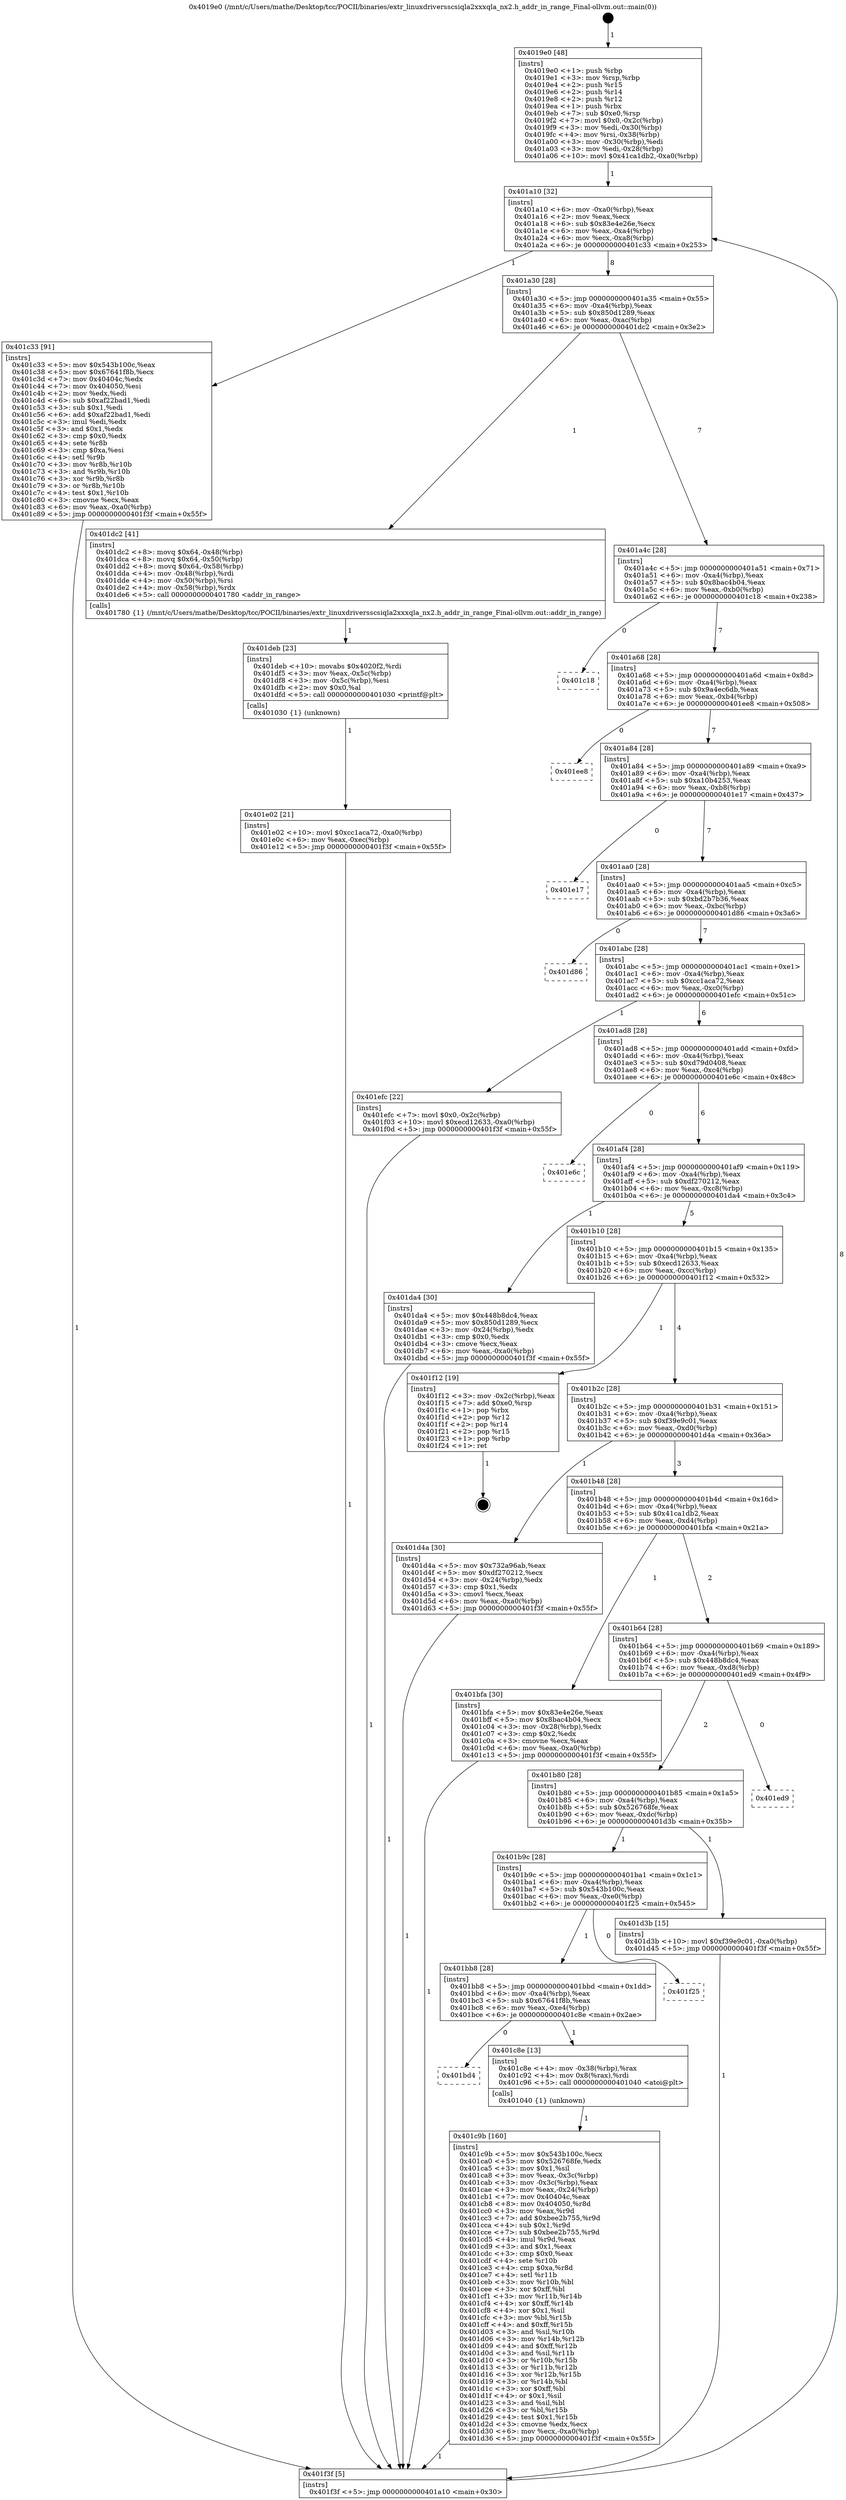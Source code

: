 digraph "0x4019e0" {
  label = "0x4019e0 (/mnt/c/Users/mathe/Desktop/tcc/POCII/binaries/extr_linuxdriversscsiqla2xxxqla_nx2.h_addr_in_range_Final-ollvm.out::main(0))"
  labelloc = "t"
  node[shape=record]

  Entry [label="",width=0.3,height=0.3,shape=circle,fillcolor=black,style=filled]
  "0x401a10" [label="{
     0x401a10 [32]\l
     | [instrs]\l
     &nbsp;&nbsp;0x401a10 \<+6\>: mov -0xa0(%rbp),%eax\l
     &nbsp;&nbsp;0x401a16 \<+2\>: mov %eax,%ecx\l
     &nbsp;&nbsp;0x401a18 \<+6\>: sub $0x83e4e26e,%ecx\l
     &nbsp;&nbsp;0x401a1e \<+6\>: mov %eax,-0xa4(%rbp)\l
     &nbsp;&nbsp;0x401a24 \<+6\>: mov %ecx,-0xa8(%rbp)\l
     &nbsp;&nbsp;0x401a2a \<+6\>: je 0000000000401c33 \<main+0x253\>\l
  }"]
  "0x401c33" [label="{
     0x401c33 [91]\l
     | [instrs]\l
     &nbsp;&nbsp;0x401c33 \<+5\>: mov $0x543b100c,%eax\l
     &nbsp;&nbsp;0x401c38 \<+5\>: mov $0x67641f8b,%ecx\l
     &nbsp;&nbsp;0x401c3d \<+7\>: mov 0x40404c,%edx\l
     &nbsp;&nbsp;0x401c44 \<+7\>: mov 0x404050,%esi\l
     &nbsp;&nbsp;0x401c4b \<+2\>: mov %edx,%edi\l
     &nbsp;&nbsp;0x401c4d \<+6\>: sub $0xaf22bad1,%edi\l
     &nbsp;&nbsp;0x401c53 \<+3\>: sub $0x1,%edi\l
     &nbsp;&nbsp;0x401c56 \<+6\>: add $0xaf22bad1,%edi\l
     &nbsp;&nbsp;0x401c5c \<+3\>: imul %edi,%edx\l
     &nbsp;&nbsp;0x401c5f \<+3\>: and $0x1,%edx\l
     &nbsp;&nbsp;0x401c62 \<+3\>: cmp $0x0,%edx\l
     &nbsp;&nbsp;0x401c65 \<+4\>: sete %r8b\l
     &nbsp;&nbsp;0x401c69 \<+3\>: cmp $0xa,%esi\l
     &nbsp;&nbsp;0x401c6c \<+4\>: setl %r9b\l
     &nbsp;&nbsp;0x401c70 \<+3\>: mov %r8b,%r10b\l
     &nbsp;&nbsp;0x401c73 \<+3\>: and %r9b,%r10b\l
     &nbsp;&nbsp;0x401c76 \<+3\>: xor %r9b,%r8b\l
     &nbsp;&nbsp;0x401c79 \<+3\>: or %r8b,%r10b\l
     &nbsp;&nbsp;0x401c7c \<+4\>: test $0x1,%r10b\l
     &nbsp;&nbsp;0x401c80 \<+3\>: cmovne %ecx,%eax\l
     &nbsp;&nbsp;0x401c83 \<+6\>: mov %eax,-0xa0(%rbp)\l
     &nbsp;&nbsp;0x401c89 \<+5\>: jmp 0000000000401f3f \<main+0x55f\>\l
  }"]
  "0x401a30" [label="{
     0x401a30 [28]\l
     | [instrs]\l
     &nbsp;&nbsp;0x401a30 \<+5\>: jmp 0000000000401a35 \<main+0x55\>\l
     &nbsp;&nbsp;0x401a35 \<+6\>: mov -0xa4(%rbp),%eax\l
     &nbsp;&nbsp;0x401a3b \<+5\>: sub $0x850d1289,%eax\l
     &nbsp;&nbsp;0x401a40 \<+6\>: mov %eax,-0xac(%rbp)\l
     &nbsp;&nbsp;0x401a46 \<+6\>: je 0000000000401dc2 \<main+0x3e2\>\l
  }"]
  Exit [label="",width=0.3,height=0.3,shape=circle,fillcolor=black,style=filled,peripheries=2]
  "0x401dc2" [label="{
     0x401dc2 [41]\l
     | [instrs]\l
     &nbsp;&nbsp;0x401dc2 \<+8\>: movq $0x64,-0x48(%rbp)\l
     &nbsp;&nbsp;0x401dca \<+8\>: movq $0x64,-0x50(%rbp)\l
     &nbsp;&nbsp;0x401dd2 \<+8\>: movq $0x64,-0x58(%rbp)\l
     &nbsp;&nbsp;0x401dda \<+4\>: mov -0x48(%rbp),%rdi\l
     &nbsp;&nbsp;0x401dde \<+4\>: mov -0x50(%rbp),%rsi\l
     &nbsp;&nbsp;0x401de2 \<+4\>: mov -0x58(%rbp),%rdx\l
     &nbsp;&nbsp;0x401de6 \<+5\>: call 0000000000401780 \<addr_in_range\>\l
     | [calls]\l
     &nbsp;&nbsp;0x401780 \{1\} (/mnt/c/Users/mathe/Desktop/tcc/POCII/binaries/extr_linuxdriversscsiqla2xxxqla_nx2.h_addr_in_range_Final-ollvm.out::addr_in_range)\l
  }"]
  "0x401a4c" [label="{
     0x401a4c [28]\l
     | [instrs]\l
     &nbsp;&nbsp;0x401a4c \<+5\>: jmp 0000000000401a51 \<main+0x71\>\l
     &nbsp;&nbsp;0x401a51 \<+6\>: mov -0xa4(%rbp),%eax\l
     &nbsp;&nbsp;0x401a57 \<+5\>: sub $0x8bac4b04,%eax\l
     &nbsp;&nbsp;0x401a5c \<+6\>: mov %eax,-0xb0(%rbp)\l
     &nbsp;&nbsp;0x401a62 \<+6\>: je 0000000000401c18 \<main+0x238\>\l
  }"]
  "0x401e02" [label="{
     0x401e02 [21]\l
     | [instrs]\l
     &nbsp;&nbsp;0x401e02 \<+10\>: movl $0xcc1aca72,-0xa0(%rbp)\l
     &nbsp;&nbsp;0x401e0c \<+6\>: mov %eax,-0xec(%rbp)\l
     &nbsp;&nbsp;0x401e12 \<+5\>: jmp 0000000000401f3f \<main+0x55f\>\l
  }"]
  "0x401c18" [label="{
     0x401c18\l
  }", style=dashed]
  "0x401a68" [label="{
     0x401a68 [28]\l
     | [instrs]\l
     &nbsp;&nbsp;0x401a68 \<+5\>: jmp 0000000000401a6d \<main+0x8d\>\l
     &nbsp;&nbsp;0x401a6d \<+6\>: mov -0xa4(%rbp),%eax\l
     &nbsp;&nbsp;0x401a73 \<+5\>: sub $0x9a4ec6db,%eax\l
     &nbsp;&nbsp;0x401a78 \<+6\>: mov %eax,-0xb4(%rbp)\l
     &nbsp;&nbsp;0x401a7e \<+6\>: je 0000000000401ee8 \<main+0x508\>\l
  }"]
  "0x401deb" [label="{
     0x401deb [23]\l
     | [instrs]\l
     &nbsp;&nbsp;0x401deb \<+10\>: movabs $0x4020f2,%rdi\l
     &nbsp;&nbsp;0x401df5 \<+3\>: mov %eax,-0x5c(%rbp)\l
     &nbsp;&nbsp;0x401df8 \<+3\>: mov -0x5c(%rbp),%esi\l
     &nbsp;&nbsp;0x401dfb \<+2\>: mov $0x0,%al\l
     &nbsp;&nbsp;0x401dfd \<+5\>: call 0000000000401030 \<printf@plt\>\l
     | [calls]\l
     &nbsp;&nbsp;0x401030 \{1\} (unknown)\l
  }"]
  "0x401ee8" [label="{
     0x401ee8\l
  }", style=dashed]
  "0x401a84" [label="{
     0x401a84 [28]\l
     | [instrs]\l
     &nbsp;&nbsp;0x401a84 \<+5\>: jmp 0000000000401a89 \<main+0xa9\>\l
     &nbsp;&nbsp;0x401a89 \<+6\>: mov -0xa4(%rbp),%eax\l
     &nbsp;&nbsp;0x401a8f \<+5\>: sub $0xa10b4253,%eax\l
     &nbsp;&nbsp;0x401a94 \<+6\>: mov %eax,-0xb8(%rbp)\l
     &nbsp;&nbsp;0x401a9a \<+6\>: je 0000000000401e17 \<main+0x437\>\l
  }"]
  "0x401c9b" [label="{
     0x401c9b [160]\l
     | [instrs]\l
     &nbsp;&nbsp;0x401c9b \<+5\>: mov $0x543b100c,%ecx\l
     &nbsp;&nbsp;0x401ca0 \<+5\>: mov $0x526768fe,%edx\l
     &nbsp;&nbsp;0x401ca5 \<+3\>: mov $0x1,%sil\l
     &nbsp;&nbsp;0x401ca8 \<+3\>: mov %eax,-0x3c(%rbp)\l
     &nbsp;&nbsp;0x401cab \<+3\>: mov -0x3c(%rbp),%eax\l
     &nbsp;&nbsp;0x401cae \<+3\>: mov %eax,-0x24(%rbp)\l
     &nbsp;&nbsp;0x401cb1 \<+7\>: mov 0x40404c,%eax\l
     &nbsp;&nbsp;0x401cb8 \<+8\>: mov 0x404050,%r8d\l
     &nbsp;&nbsp;0x401cc0 \<+3\>: mov %eax,%r9d\l
     &nbsp;&nbsp;0x401cc3 \<+7\>: add $0xbee2b755,%r9d\l
     &nbsp;&nbsp;0x401cca \<+4\>: sub $0x1,%r9d\l
     &nbsp;&nbsp;0x401cce \<+7\>: sub $0xbee2b755,%r9d\l
     &nbsp;&nbsp;0x401cd5 \<+4\>: imul %r9d,%eax\l
     &nbsp;&nbsp;0x401cd9 \<+3\>: and $0x1,%eax\l
     &nbsp;&nbsp;0x401cdc \<+3\>: cmp $0x0,%eax\l
     &nbsp;&nbsp;0x401cdf \<+4\>: sete %r10b\l
     &nbsp;&nbsp;0x401ce3 \<+4\>: cmp $0xa,%r8d\l
     &nbsp;&nbsp;0x401ce7 \<+4\>: setl %r11b\l
     &nbsp;&nbsp;0x401ceb \<+3\>: mov %r10b,%bl\l
     &nbsp;&nbsp;0x401cee \<+3\>: xor $0xff,%bl\l
     &nbsp;&nbsp;0x401cf1 \<+3\>: mov %r11b,%r14b\l
     &nbsp;&nbsp;0x401cf4 \<+4\>: xor $0xff,%r14b\l
     &nbsp;&nbsp;0x401cf8 \<+4\>: xor $0x1,%sil\l
     &nbsp;&nbsp;0x401cfc \<+3\>: mov %bl,%r15b\l
     &nbsp;&nbsp;0x401cff \<+4\>: and $0xff,%r15b\l
     &nbsp;&nbsp;0x401d03 \<+3\>: and %sil,%r10b\l
     &nbsp;&nbsp;0x401d06 \<+3\>: mov %r14b,%r12b\l
     &nbsp;&nbsp;0x401d09 \<+4\>: and $0xff,%r12b\l
     &nbsp;&nbsp;0x401d0d \<+3\>: and %sil,%r11b\l
     &nbsp;&nbsp;0x401d10 \<+3\>: or %r10b,%r15b\l
     &nbsp;&nbsp;0x401d13 \<+3\>: or %r11b,%r12b\l
     &nbsp;&nbsp;0x401d16 \<+3\>: xor %r12b,%r15b\l
     &nbsp;&nbsp;0x401d19 \<+3\>: or %r14b,%bl\l
     &nbsp;&nbsp;0x401d1c \<+3\>: xor $0xff,%bl\l
     &nbsp;&nbsp;0x401d1f \<+4\>: or $0x1,%sil\l
     &nbsp;&nbsp;0x401d23 \<+3\>: and %sil,%bl\l
     &nbsp;&nbsp;0x401d26 \<+3\>: or %bl,%r15b\l
     &nbsp;&nbsp;0x401d29 \<+4\>: test $0x1,%r15b\l
     &nbsp;&nbsp;0x401d2d \<+3\>: cmovne %edx,%ecx\l
     &nbsp;&nbsp;0x401d30 \<+6\>: mov %ecx,-0xa0(%rbp)\l
     &nbsp;&nbsp;0x401d36 \<+5\>: jmp 0000000000401f3f \<main+0x55f\>\l
  }"]
  "0x401e17" [label="{
     0x401e17\l
  }", style=dashed]
  "0x401aa0" [label="{
     0x401aa0 [28]\l
     | [instrs]\l
     &nbsp;&nbsp;0x401aa0 \<+5\>: jmp 0000000000401aa5 \<main+0xc5\>\l
     &nbsp;&nbsp;0x401aa5 \<+6\>: mov -0xa4(%rbp),%eax\l
     &nbsp;&nbsp;0x401aab \<+5\>: sub $0xbd2b7b36,%eax\l
     &nbsp;&nbsp;0x401ab0 \<+6\>: mov %eax,-0xbc(%rbp)\l
     &nbsp;&nbsp;0x401ab6 \<+6\>: je 0000000000401d86 \<main+0x3a6\>\l
  }"]
  "0x401bd4" [label="{
     0x401bd4\l
  }", style=dashed]
  "0x401d86" [label="{
     0x401d86\l
  }", style=dashed]
  "0x401abc" [label="{
     0x401abc [28]\l
     | [instrs]\l
     &nbsp;&nbsp;0x401abc \<+5\>: jmp 0000000000401ac1 \<main+0xe1\>\l
     &nbsp;&nbsp;0x401ac1 \<+6\>: mov -0xa4(%rbp),%eax\l
     &nbsp;&nbsp;0x401ac7 \<+5\>: sub $0xcc1aca72,%eax\l
     &nbsp;&nbsp;0x401acc \<+6\>: mov %eax,-0xc0(%rbp)\l
     &nbsp;&nbsp;0x401ad2 \<+6\>: je 0000000000401efc \<main+0x51c\>\l
  }"]
  "0x401c8e" [label="{
     0x401c8e [13]\l
     | [instrs]\l
     &nbsp;&nbsp;0x401c8e \<+4\>: mov -0x38(%rbp),%rax\l
     &nbsp;&nbsp;0x401c92 \<+4\>: mov 0x8(%rax),%rdi\l
     &nbsp;&nbsp;0x401c96 \<+5\>: call 0000000000401040 \<atoi@plt\>\l
     | [calls]\l
     &nbsp;&nbsp;0x401040 \{1\} (unknown)\l
  }"]
  "0x401efc" [label="{
     0x401efc [22]\l
     | [instrs]\l
     &nbsp;&nbsp;0x401efc \<+7\>: movl $0x0,-0x2c(%rbp)\l
     &nbsp;&nbsp;0x401f03 \<+10\>: movl $0xecd12633,-0xa0(%rbp)\l
     &nbsp;&nbsp;0x401f0d \<+5\>: jmp 0000000000401f3f \<main+0x55f\>\l
  }"]
  "0x401ad8" [label="{
     0x401ad8 [28]\l
     | [instrs]\l
     &nbsp;&nbsp;0x401ad8 \<+5\>: jmp 0000000000401add \<main+0xfd\>\l
     &nbsp;&nbsp;0x401add \<+6\>: mov -0xa4(%rbp),%eax\l
     &nbsp;&nbsp;0x401ae3 \<+5\>: sub $0xd79d0408,%eax\l
     &nbsp;&nbsp;0x401ae8 \<+6\>: mov %eax,-0xc4(%rbp)\l
     &nbsp;&nbsp;0x401aee \<+6\>: je 0000000000401e6c \<main+0x48c\>\l
  }"]
  "0x401bb8" [label="{
     0x401bb8 [28]\l
     | [instrs]\l
     &nbsp;&nbsp;0x401bb8 \<+5\>: jmp 0000000000401bbd \<main+0x1dd\>\l
     &nbsp;&nbsp;0x401bbd \<+6\>: mov -0xa4(%rbp),%eax\l
     &nbsp;&nbsp;0x401bc3 \<+5\>: sub $0x67641f8b,%eax\l
     &nbsp;&nbsp;0x401bc8 \<+6\>: mov %eax,-0xe4(%rbp)\l
     &nbsp;&nbsp;0x401bce \<+6\>: je 0000000000401c8e \<main+0x2ae\>\l
  }"]
  "0x401e6c" [label="{
     0x401e6c\l
  }", style=dashed]
  "0x401af4" [label="{
     0x401af4 [28]\l
     | [instrs]\l
     &nbsp;&nbsp;0x401af4 \<+5\>: jmp 0000000000401af9 \<main+0x119\>\l
     &nbsp;&nbsp;0x401af9 \<+6\>: mov -0xa4(%rbp),%eax\l
     &nbsp;&nbsp;0x401aff \<+5\>: sub $0xdf270212,%eax\l
     &nbsp;&nbsp;0x401b04 \<+6\>: mov %eax,-0xc8(%rbp)\l
     &nbsp;&nbsp;0x401b0a \<+6\>: je 0000000000401da4 \<main+0x3c4\>\l
  }"]
  "0x401f25" [label="{
     0x401f25\l
  }", style=dashed]
  "0x401da4" [label="{
     0x401da4 [30]\l
     | [instrs]\l
     &nbsp;&nbsp;0x401da4 \<+5\>: mov $0x448b8dc4,%eax\l
     &nbsp;&nbsp;0x401da9 \<+5\>: mov $0x850d1289,%ecx\l
     &nbsp;&nbsp;0x401dae \<+3\>: mov -0x24(%rbp),%edx\l
     &nbsp;&nbsp;0x401db1 \<+3\>: cmp $0x0,%edx\l
     &nbsp;&nbsp;0x401db4 \<+3\>: cmove %ecx,%eax\l
     &nbsp;&nbsp;0x401db7 \<+6\>: mov %eax,-0xa0(%rbp)\l
     &nbsp;&nbsp;0x401dbd \<+5\>: jmp 0000000000401f3f \<main+0x55f\>\l
  }"]
  "0x401b10" [label="{
     0x401b10 [28]\l
     | [instrs]\l
     &nbsp;&nbsp;0x401b10 \<+5\>: jmp 0000000000401b15 \<main+0x135\>\l
     &nbsp;&nbsp;0x401b15 \<+6\>: mov -0xa4(%rbp),%eax\l
     &nbsp;&nbsp;0x401b1b \<+5\>: sub $0xecd12633,%eax\l
     &nbsp;&nbsp;0x401b20 \<+6\>: mov %eax,-0xcc(%rbp)\l
     &nbsp;&nbsp;0x401b26 \<+6\>: je 0000000000401f12 \<main+0x532\>\l
  }"]
  "0x401b9c" [label="{
     0x401b9c [28]\l
     | [instrs]\l
     &nbsp;&nbsp;0x401b9c \<+5\>: jmp 0000000000401ba1 \<main+0x1c1\>\l
     &nbsp;&nbsp;0x401ba1 \<+6\>: mov -0xa4(%rbp),%eax\l
     &nbsp;&nbsp;0x401ba7 \<+5\>: sub $0x543b100c,%eax\l
     &nbsp;&nbsp;0x401bac \<+6\>: mov %eax,-0xe0(%rbp)\l
     &nbsp;&nbsp;0x401bb2 \<+6\>: je 0000000000401f25 \<main+0x545\>\l
  }"]
  "0x401f12" [label="{
     0x401f12 [19]\l
     | [instrs]\l
     &nbsp;&nbsp;0x401f12 \<+3\>: mov -0x2c(%rbp),%eax\l
     &nbsp;&nbsp;0x401f15 \<+7\>: add $0xe0,%rsp\l
     &nbsp;&nbsp;0x401f1c \<+1\>: pop %rbx\l
     &nbsp;&nbsp;0x401f1d \<+2\>: pop %r12\l
     &nbsp;&nbsp;0x401f1f \<+2\>: pop %r14\l
     &nbsp;&nbsp;0x401f21 \<+2\>: pop %r15\l
     &nbsp;&nbsp;0x401f23 \<+1\>: pop %rbp\l
     &nbsp;&nbsp;0x401f24 \<+1\>: ret\l
  }"]
  "0x401b2c" [label="{
     0x401b2c [28]\l
     | [instrs]\l
     &nbsp;&nbsp;0x401b2c \<+5\>: jmp 0000000000401b31 \<main+0x151\>\l
     &nbsp;&nbsp;0x401b31 \<+6\>: mov -0xa4(%rbp),%eax\l
     &nbsp;&nbsp;0x401b37 \<+5\>: sub $0xf39e9c01,%eax\l
     &nbsp;&nbsp;0x401b3c \<+6\>: mov %eax,-0xd0(%rbp)\l
     &nbsp;&nbsp;0x401b42 \<+6\>: je 0000000000401d4a \<main+0x36a\>\l
  }"]
  "0x401d3b" [label="{
     0x401d3b [15]\l
     | [instrs]\l
     &nbsp;&nbsp;0x401d3b \<+10\>: movl $0xf39e9c01,-0xa0(%rbp)\l
     &nbsp;&nbsp;0x401d45 \<+5\>: jmp 0000000000401f3f \<main+0x55f\>\l
  }"]
  "0x401d4a" [label="{
     0x401d4a [30]\l
     | [instrs]\l
     &nbsp;&nbsp;0x401d4a \<+5\>: mov $0x732a96ab,%eax\l
     &nbsp;&nbsp;0x401d4f \<+5\>: mov $0xdf270212,%ecx\l
     &nbsp;&nbsp;0x401d54 \<+3\>: mov -0x24(%rbp),%edx\l
     &nbsp;&nbsp;0x401d57 \<+3\>: cmp $0x1,%edx\l
     &nbsp;&nbsp;0x401d5a \<+3\>: cmovl %ecx,%eax\l
     &nbsp;&nbsp;0x401d5d \<+6\>: mov %eax,-0xa0(%rbp)\l
     &nbsp;&nbsp;0x401d63 \<+5\>: jmp 0000000000401f3f \<main+0x55f\>\l
  }"]
  "0x401b48" [label="{
     0x401b48 [28]\l
     | [instrs]\l
     &nbsp;&nbsp;0x401b48 \<+5\>: jmp 0000000000401b4d \<main+0x16d\>\l
     &nbsp;&nbsp;0x401b4d \<+6\>: mov -0xa4(%rbp),%eax\l
     &nbsp;&nbsp;0x401b53 \<+5\>: sub $0x41ca1db2,%eax\l
     &nbsp;&nbsp;0x401b58 \<+6\>: mov %eax,-0xd4(%rbp)\l
     &nbsp;&nbsp;0x401b5e \<+6\>: je 0000000000401bfa \<main+0x21a\>\l
  }"]
  "0x401b80" [label="{
     0x401b80 [28]\l
     | [instrs]\l
     &nbsp;&nbsp;0x401b80 \<+5\>: jmp 0000000000401b85 \<main+0x1a5\>\l
     &nbsp;&nbsp;0x401b85 \<+6\>: mov -0xa4(%rbp),%eax\l
     &nbsp;&nbsp;0x401b8b \<+5\>: sub $0x526768fe,%eax\l
     &nbsp;&nbsp;0x401b90 \<+6\>: mov %eax,-0xdc(%rbp)\l
     &nbsp;&nbsp;0x401b96 \<+6\>: je 0000000000401d3b \<main+0x35b\>\l
  }"]
  "0x401bfa" [label="{
     0x401bfa [30]\l
     | [instrs]\l
     &nbsp;&nbsp;0x401bfa \<+5\>: mov $0x83e4e26e,%eax\l
     &nbsp;&nbsp;0x401bff \<+5\>: mov $0x8bac4b04,%ecx\l
     &nbsp;&nbsp;0x401c04 \<+3\>: mov -0x28(%rbp),%edx\l
     &nbsp;&nbsp;0x401c07 \<+3\>: cmp $0x2,%edx\l
     &nbsp;&nbsp;0x401c0a \<+3\>: cmovne %ecx,%eax\l
     &nbsp;&nbsp;0x401c0d \<+6\>: mov %eax,-0xa0(%rbp)\l
     &nbsp;&nbsp;0x401c13 \<+5\>: jmp 0000000000401f3f \<main+0x55f\>\l
  }"]
  "0x401b64" [label="{
     0x401b64 [28]\l
     | [instrs]\l
     &nbsp;&nbsp;0x401b64 \<+5\>: jmp 0000000000401b69 \<main+0x189\>\l
     &nbsp;&nbsp;0x401b69 \<+6\>: mov -0xa4(%rbp),%eax\l
     &nbsp;&nbsp;0x401b6f \<+5\>: sub $0x448b8dc4,%eax\l
     &nbsp;&nbsp;0x401b74 \<+6\>: mov %eax,-0xd8(%rbp)\l
     &nbsp;&nbsp;0x401b7a \<+6\>: je 0000000000401ed9 \<main+0x4f9\>\l
  }"]
  "0x401f3f" [label="{
     0x401f3f [5]\l
     | [instrs]\l
     &nbsp;&nbsp;0x401f3f \<+5\>: jmp 0000000000401a10 \<main+0x30\>\l
  }"]
  "0x4019e0" [label="{
     0x4019e0 [48]\l
     | [instrs]\l
     &nbsp;&nbsp;0x4019e0 \<+1\>: push %rbp\l
     &nbsp;&nbsp;0x4019e1 \<+3\>: mov %rsp,%rbp\l
     &nbsp;&nbsp;0x4019e4 \<+2\>: push %r15\l
     &nbsp;&nbsp;0x4019e6 \<+2\>: push %r14\l
     &nbsp;&nbsp;0x4019e8 \<+2\>: push %r12\l
     &nbsp;&nbsp;0x4019ea \<+1\>: push %rbx\l
     &nbsp;&nbsp;0x4019eb \<+7\>: sub $0xe0,%rsp\l
     &nbsp;&nbsp;0x4019f2 \<+7\>: movl $0x0,-0x2c(%rbp)\l
     &nbsp;&nbsp;0x4019f9 \<+3\>: mov %edi,-0x30(%rbp)\l
     &nbsp;&nbsp;0x4019fc \<+4\>: mov %rsi,-0x38(%rbp)\l
     &nbsp;&nbsp;0x401a00 \<+3\>: mov -0x30(%rbp),%edi\l
     &nbsp;&nbsp;0x401a03 \<+3\>: mov %edi,-0x28(%rbp)\l
     &nbsp;&nbsp;0x401a06 \<+10\>: movl $0x41ca1db2,-0xa0(%rbp)\l
  }"]
  "0x401ed9" [label="{
     0x401ed9\l
  }", style=dashed]
  Entry -> "0x4019e0" [label=" 1"]
  "0x401a10" -> "0x401c33" [label=" 1"]
  "0x401a10" -> "0x401a30" [label=" 8"]
  "0x401f12" -> Exit [label=" 1"]
  "0x401a30" -> "0x401dc2" [label=" 1"]
  "0x401a30" -> "0x401a4c" [label=" 7"]
  "0x401efc" -> "0x401f3f" [label=" 1"]
  "0x401a4c" -> "0x401c18" [label=" 0"]
  "0x401a4c" -> "0x401a68" [label=" 7"]
  "0x401e02" -> "0x401f3f" [label=" 1"]
  "0x401a68" -> "0x401ee8" [label=" 0"]
  "0x401a68" -> "0x401a84" [label=" 7"]
  "0x401deb" -> "0x401e02" [label=" 1"]
  "0x401a84" -> "0x401e17" [label=" 0"]
  "0x401a84" -> "0x401aa0" [label=" 7"]
  "0x401dc2" -> "0x401deb" [label=" 1"]
  "0x401aa0" -> "0x401d86" [label=" 0"]
  "0x401aa0" -> "0x401abc" [label=" 7"]
  "0x401da4" -> "0x401f3f" [label=" 1"]
  "0x401abc" -> "0x401efc" [label=" 1"]
  "0x401abc" -> "0x401ad8" [label=" 6"]
  "0x401d4a" -> "0x401f3f" [label=" 1"]
  "0x401ad8" -> "0x401e6c" [label=" 0"]
  "0x401ad8" -> "0x401af4" [label=" 6"]
  "0x401c9b" -> "0x401f3f" [label=" 1"]
  "0x401af4" -> "0x401da4" [label=" 1"]
  "0x401af4" -> "0x401b10" [label=" 5"]
  "0x401c8e" -> "0x401c9b" [label=" 1"]
  "0x401b10" -> "0x401f12" [label=" 1"]
  "0x401b10" -> "0x401b2c" [label=" 4"]
  "0x401bb8" -> "0x401c8e" [label=" 1"]
  "0x401b2c" -> "0x401d4a" [label=" 1"]
  "0x401b2c" -> "0x401b48" [label=" 3"]
  "0x401d3b" -> "0x401f3f" [label=" 1"]
  "0x401b48" -> "0x401bfa" [label=" 1"]
  "0x401b48" -> "0x401b64" [label=" 2"]
  "0x401bfa" -> "0x401f3f" [label=" 1"]
  "0x4019e0" -> "0x401a10" [label=" 1"]
  "0x401f3f" -> "0x401a10" [label=" 8"]
  "0x401c33" -> "0x401f3f" [label=" 1"]
  "0x401b9c" -> "0x401f25" [label=" 0"]
  "0x401b64" -> "0x401ed9" [label=" 0"]
  "0x401b64" -> "0x401b80" [label=" 2"]
  "0x401b9c" -> "0x401bb8" [label=" 1"]
  "0x401b80" -> "0x401d3b" [label=" 1"]
  "0x401b80" -> "0x401b9c" [label=" 1"]
  "0x401bb8" -> "0x401bd4" [label=" 0"]
}
